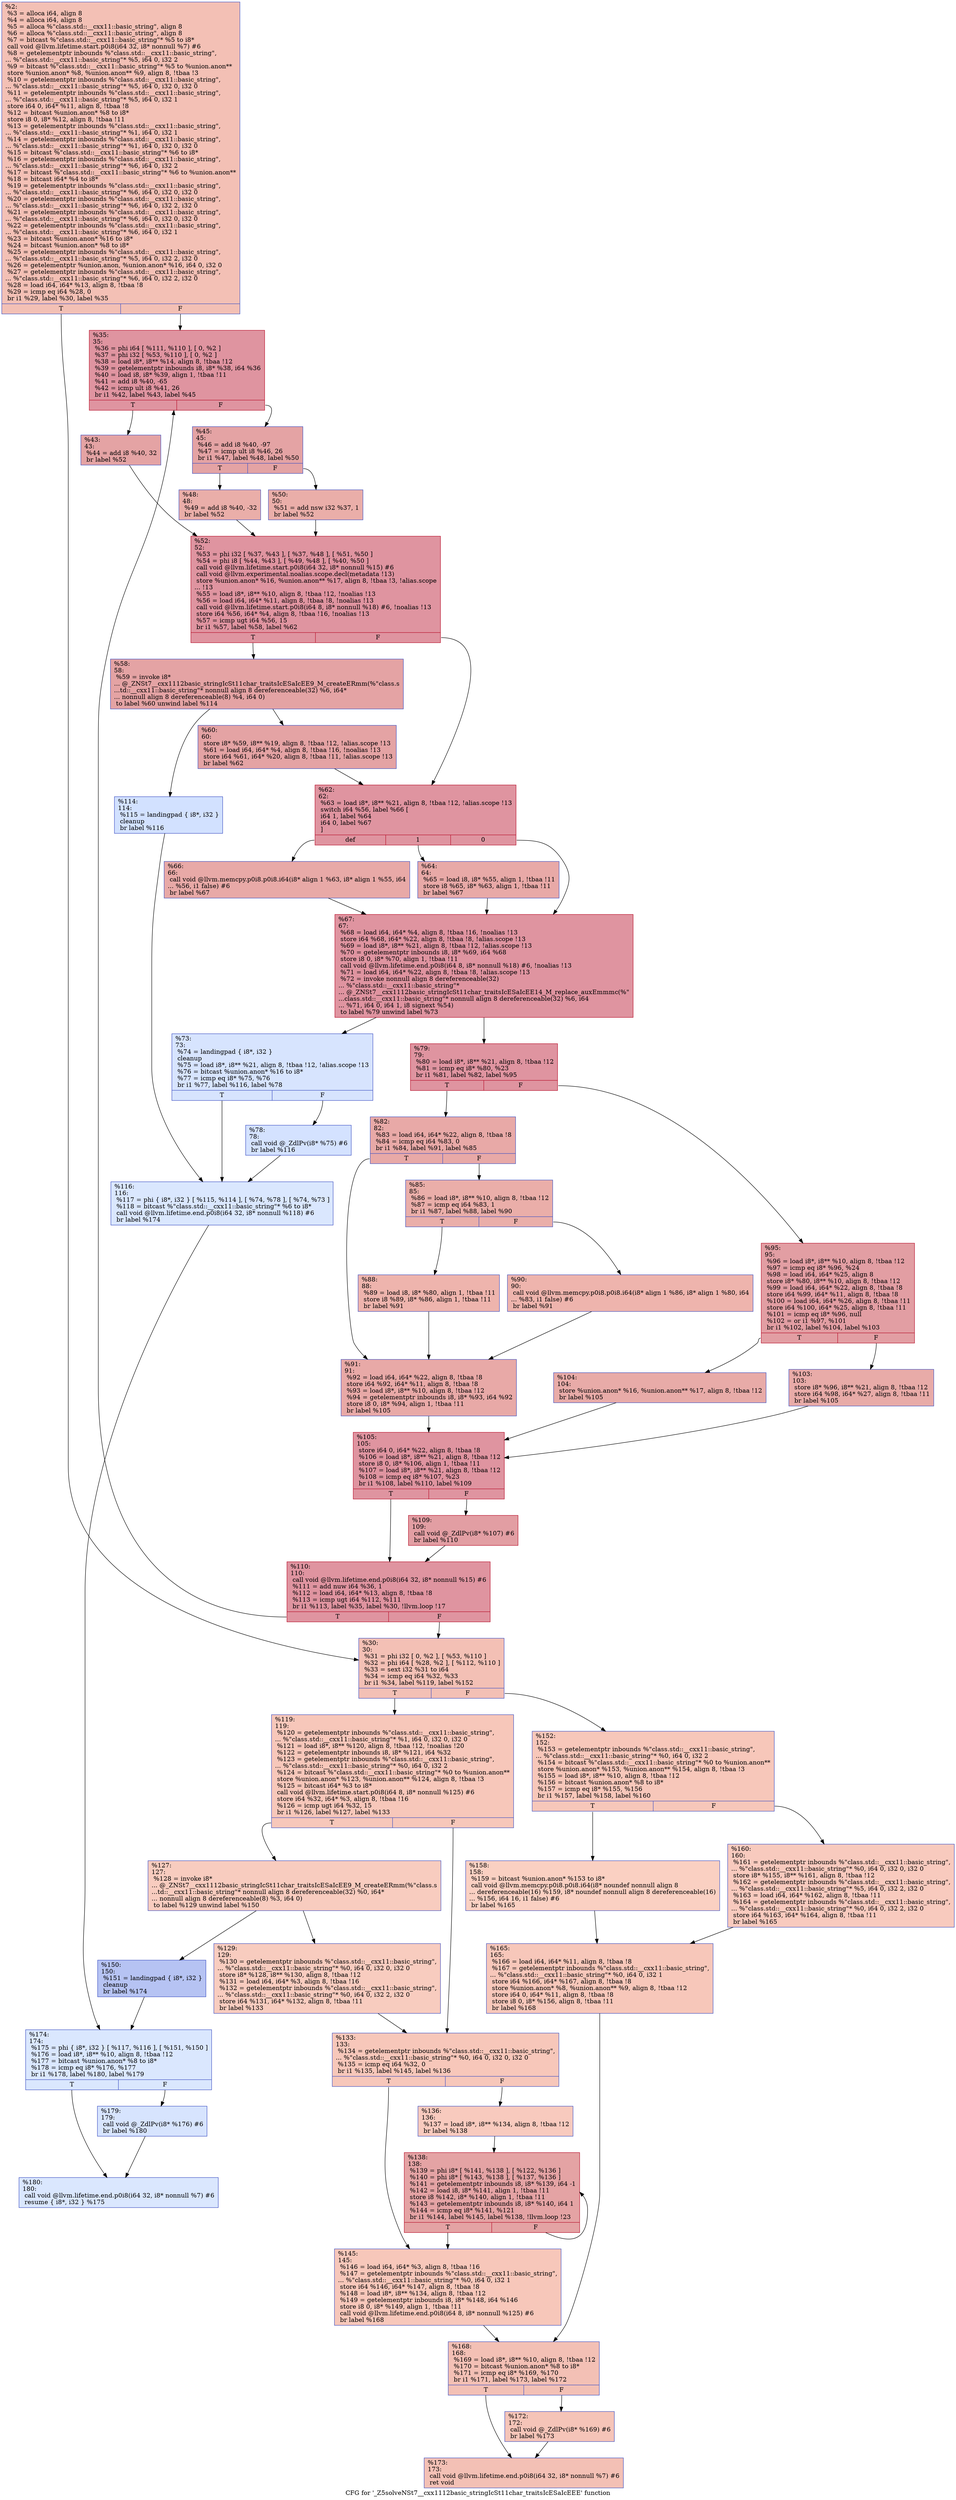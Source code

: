 digraph "CFG for '_Z5solveNSt7__cxx1112basic_stringIcSt11char_traitsIcESaIcEEE' function" {
	label="CFG for '_Z5solveNSt7__cxx1112basic_stringIcSt11char_traitsIcESaIcEEE' function";

	Node0x55c917c870a0 [shape=record,color="#3d50c3ff", style=filled, fillcolor="#e5705870",label="{%2:\l  %3 = alloca i64, align 8\l  %4 = alloca i64, align 8\l  %5 = alloca %\"class.std::__cxx11::basic_string\", align 8\l  %6 = alloca %\"class.std::__cxx11::basic_string\", align 8\l  %7 = bitcast %\"class.std::__cxx11::basic_string\"* %5 to i8*\l  call void @llvm.lifetime.start.p0i8(i64 32, i8* nonnull %7) #6\l  %8 = getelementptr inbounds %\"class.std::__cxx11::basic_string\",\l... %\"class.std::__cxx11::basic_string\"* %5, i64 0, i32 2\l  %9 = bitcast %\"class.std::__cxx11::basic_string\"* %5 to %union.anon**\l  store %union.anon* %8, %union.anon** %9, align 8, !tbaa !3\l  %10 = getelementptr inbounds %\"class.std::__cxx11::basic_string\",\l... %\"class.std::__cxx11::basic_string\"* %5, i64 0, i32 0, i32 0\l  %11 = getelementptr inbounds %\"class.std::__cxx11::basic_string\",\l... %\"class.std::__cxx11::basic_string\"* %5, i64 0, i32 1\l  store i64 0, i64* %11, align 8, !tbaa !8\l  %12 = bitcast %union.anon* %8 to i8*\l  store i8 0, i8* %12, align 8, !tbaa !11\l  %13 = getelementptr inbounds %\"class.std::__cxx11::basic_string\",\l... %\"class.std::__cxx11::basic_string\"* %1, i64 0, i32 1\l  %14 = getelementptr inbounds %\"class.std::__cxx11::basic_string\",\l... %\"class.std::__cxx11::basic_string\"* %1, i64 0, i32 0, i32 0\l  %15 = bitcast %\"class.std::__cxx11::basic_string\"* %6 to i8*\l  %16 = getelementptr inbounds %\"class.std::__cxx11::basic_string\",\l... %\"class.std::__cxx11::basic_string\"* %6, i64 0, i32 2\l  %17 = bitcast %\"class.std::__cxx11::basic_string\"* %6 to %union.anon**\l  %18 = bitcast i64* %4 to i8*\l  %19 = getelementptr inbounds %\"class.std::__cxx11::basic_string\",\l... %\"class.std::__cxx11::basic_string\"* %6, i64 0, i32 0, i32 0\l  %20 = getelementptr inbounds %\"class.std::__cxx11::basic_string\",\l... %\"class.std::__cxx11::basic_string\"* %6, i64 0, i32 2, i32 0\l  %21 = getelementptr inbounds %\"class.std::__cxx11::basic_string\",\l... %\"class.std::__cxx11::basic_string\"* %6, i64 0, i32 0, i32 0\l  %22 = getelementptr inbounds %\"class.std::__cxx11::basic_string\",\l... %\"class.std::__cxx11::basic_string\"* %6, i64 0, i32 1\l  %23 = bitcast %union.anon* %16 to i8*\l  %24 = bitcast %union.anon* %8 to i8*\l  %25 = getelementptr inbounds %\"class.std::__cxx11::basic_string\",\l... %\"class.std::__cxx11::basic_string\"* %5, i64 0, i32 2, i32 0\l  %26 = getelementptr %union.anon, %union.anon* %16, i64 0, i32 0\l  %27 = getelementptr inbounds %\"class.std::__cxx11::basic_string\",\l... %\"class.std::__cxx11::basic_string\"* %6, i64 0, i32 2, i32 0\l  %28 = load i64, i64* %13, align 8, !tbaa !8\l  %29 = icmp eq i64 %28, 0\l  br i1 %29, label %30, label %35\l|{<s0>T|<s1>F}}"];
	Node0x55c917c870a0:s0 -> Node0x55c917c88770;
	Node0x55c917c870a0:s1 -> Node0x55c917c8acb0;
	Node0x55c917c88770 [shape=record,color="#3d50c3ff", style=filled, fillcolor="#e5705870",label="{%30:\l30:                                               \l  %31 = phi i32 [ 0, %2 ], [ %53, %110 ]\l  %32 = phi i64 [ %28, %2 ], [ %112, %110 ]\l  %33 = sext i32 %31 to i64\l  %34 = icmp eq i64 %32, %33\l  br i1 %34, label %119, label %152\l|{<s0>T|<s1>F}}"];
	Node0x55c917c88770:s0 -> Node0x55c917c8b390;
	Node0x55c917c88770:s1 -> Node0x55c917c8b420;
	Node0x55c917c8acb0 [shape=record,color="#b70d28ff", style=filled, fillcolor="#b70d2870",label="{%35:\l35:                                               \l  %36 = phi i64 [ %111, %110 ], [ 0, %2 ]\l  %37 = phi i32 [ %53, %110 ], [ 0, %2 ]\l  %38 = load i8*, i8** %14, align 8, !tbaa !12\l  %39 = getelementptr inbounds i8, i8* %38, i64 %36\l  %40 = load i8, i8* %39, align 1, !tbaa !11\l  %41 = add i8 %40, -65\l  %42 = icmp ult i8 %41, 26\l  br i1 %42, label %43, label %45\l|{<s0>T|<s1>F}}"];
	Node0x55c917c8acb0:s0 -> Node0x55c917c8c120;
	Node0x55c917c8acb0:s1 -> Node0x55c917c8c1b0;
	Node0x55c917c8c120 [shape=record,color="#3d50c3ff", style=filled, fillcolor="#c32e3170",label="{%43:\l43:                                               \l  %44 = add i8 %40, 32\l  br label %52\l}"];
	Node0x55c917c8c120 -> Node0x55c917c8c3b0;
	Node0x55c917c8c1b0 [shape=record,color="#3d50c3ff", style=filled, fillcolor="#c32e3170",label="{%45:\l45:                                               \l  %46 = add i8 %40, -97\l  %47 = icmp ult i8 %46, 26\l  br i1 %47, label %48, label %50\l|{<s0>T|<s1>F}}"];
	Node0x55c917c8c1b0:s0 -> Node0x55c917c8c5c0;
	Node0x55c917c8c1b0:s1 -> Node0x55c917c8c610;
	Node0x55c917c8c5c0 [shape=record,color="#3d50c3ff", style=filled, fillcolor="#d0473d70",label="{%48:\l48:                                               \l  %49 = add i8 %40, -32\l  br label %52\l}"];
	Node0x55c917c8c5c0 -> Node0x55c917c8c3b0;
	Node0x55c917c8c610 [shape=record,color="#3d50c3ff", style=filled, fillcolor="#d0473d70",label="{%50:\l50:                                               \l  %51 = add nsw i32 %37, 1\l  br label %52\l}"];
	Node0x55c917c8c610 -> Node0x55c917c8c3b0;
	Node0x55c917c8c3b0 [shape=record,color="#b70d28ff", style=filled, fillcolor="#b70d2870",label="{%52:\l52:                                               \l  %53 = phi i32 [ %37, %43 ], [ %37, %48 ], [ %51, %50 ]\l  %54 = phi i8 [ %44, %43 ], [ %49, %48 ], [ %40, %50 ]\l  call void @llvm.lifetime.start.p0i8(i64 32, i8* nonnull %15) #6\l  call void @llvm.experimental.noalias.scope.decl(metadata !13)\l  store %union.anon* %16, %union.anon** %17, align 8, !tbaa !3, !alias.scope\l... !13\l  %55 = load i8*, i8** %10, align 8, !tbaa !12, !noalias !13\l  %56 = load i64, i64* %11, align 8, !tbaa !8, !noalias !13\l  call void @llvm.lifetime.start.p0i8(i64 8, i8* nonnull %18) #6, !noalias !13\l  store i64 %56, i64* %4, align 8, !tbaa !16, !noalias !13\l  %57 = icmp ugt i64 %56, 15\l  br i1 %57, label %58, label %62\l|{<s0>T|<s1>F}}"];
	Node0x55c917c8c3b0:s0 -> Node0x55c917c8eb80;
	Node0x55c917c8c3b0:s1 -> Node0x55c917c8ec10;
	Node0x55c917c8eb80 [shape=record,color="#3d50c3ff", style=filled, fillcolor="#c32e3170",label="{%58:\l58:                                               \l  %59 = invoke i8*\l... @_ZNSt7__cxx1112basic_stringIcSt11char_traitsIcESaIcEE9_M_createERmm(%\"class.s\l...td::__cxx11::basic_string\"* nonnull align 8 dereferenceable(32) %6, i64*\l... nonnull align 8 dereferenceable(8) %4, i64 0)\l          to label %60 unwind label %114\l}"];
	Node0x55c917c8eb80 -> Node0x55c917c8ee40;
	Node0x55c917c8eb80 -> Node0x55c917c8ee90;
	Node0x55c917c8ee40 [shape=record,color="#3d50c3ff", style=filled, fillcolor="#c32e3170",label="{%60:\l60:                                               \l  store i8* %59, i8** %19, align 8, !tbaa !12, !alias.scope !13\l  %61 = load i64, i64* %4, align 8, !tbaa !16, !noalias !13\l  store i64 %61, i64* %20, align 8, !tbaa !11, !alias.scope !13\l  br label %62\l}"];
	Node0x55c917c8ee40 -> Node0x55c917c8ec10;
	Node0x55c917c8ec10 [shape=record,color="#b70d28ff", style=filled, fillcolor="#b70d2870",label="{%62:\l62:                                               \l  %63 = load i8*, i8** %21, align 8, !tbaa !12, !alias.scope !13\l  switch i64 %56, label %66 [\l    i64 1, label %64\l    i64 0, label %67\l  ]\l|{<s0>def|<s1>1|<s2>0}}"];
	Node0x55c917c8ec10:s0 -> Node0x55c917c8ed50;
	Node0x55c917c8ec10:s1 -> Node0x55c917c8fb60;
	Node0x55c917c8ec10:s2 -> Node0x55c917c8fbf0;
	Node0x55c917c8fb60 [shape=record,color="#3d50c3ff", style=filled, fillcolor="#ca3b3770",label="{%64:\l64:                                               \l  %65 = load i8, i8* %55, align 1, !tbaa !11\l  store i8 %65, i8* %63, align 1, !tbaa !11\l  br label %67\l}"];
	Node0x55c917c8fb60 -> Node0x55c917c8fbf0;
	Node0x55c917c8ed50 [shape=record,color="#3d50c3ff", style=filled, fillcolor="#ca3b3770",label="{%66:\l66:                                               \l  call void @llvm.memcpy.p0i8.p0i8.i64(i8* align 1 %63, i8* align 1 %55, i64\l... %56, i1 false) #6\l  br label %67\l}"];
	Node0x55c917c8ed50 -> Node0x55c917c8fbf0;
	Node0x55c917c8fbf0 [shape=record,color="#b70d28ff", style=filled, fillcolor="#b70d2870",label="{%67:\l67:                                               \l  %68 = load i64, i64* %4, align 8, !tbaa !16, !noalias !13\l  store i64 %68, i64* %22, align 8, !tbaa !8, !alias.scope !13\l  %69 = load i8*, i8** %21, align 8, !tbaa !12, !alias.scope !13\l  %70 = getelementptr inbounds i8, i8* %69, i64 %68\l  store i8 0, i8* %70, align 1, !tbaa !11\l  call void @llvm.lifetime.end.p0i8(i64 8, i8* nonnull %18) #6, !noalias !13\l  %71 = load i64, i64* %22, align 8, !tbaa !8, !alias.scope !13\l  %72 = invoke nonnull align 8 dereferenceable(32)\l... %\"class.std::__cxx11::basic_string\"*\l... @_ZNSt7__cxx1112basic_stringIcSt11char_traitsIcESaIcEE14_M_replace_auxEmmmc(%\"\l...class.std::__cxx11::basic_string\"* nonnull align 8 dereferenceable(32) %6, i64\l... %71, i64 0, i64 1, i8 signext %54)\l          to label %79 unwind label %73\l}"];
	Node0x55c917c8fbf0 -> Node0x55c917c90d30;
	Node0x55c917c8fbf0 -> Node0x55c917c90dc0;
	Node0x55c917c90dc0 [shape=record,color="#3d50c3ff", style=filled, fillcolor="#a5c3fe70",label="{%73:\l73:                                               \l  %74 = landingpad \{ i8*, i32 \}\l          cleanup\l  %75 = load i8*, i8** %21, align 8, !tbaa !12, !alias.scope !13\l  %76 = bitcast %union.anon* %16 to i8*\l  %77 = icmp eq i8* %75, %76\l  br i1 %77, label %116, label %78\l|{<s0>T|<s1>F}}"];
	Node0x55c917c90dc0:s0 -> Node0x55c917c91330;
	Node0x55c917c90dc0:s1 -> Node0x55c917c913c0;
	Node0x55c917c913c0 [shape=record,color="#3d50c3ff", style=filled, fillcolor="#9ebeff70",label="{%78:\l78:                                               \l  call void @_ZdlPv(i8* %75) #6\l  br label %116\l}"];
	Node0x55c917c913c0 -> Node0x55c917c91330;
	Node0x55c917c90d30 [shape=record,color="#b70d28ff", style=filled, fillcolor="#b70d2870",label="{%79:\l79:                                               \l  %80 = load i8*, i8** %21, align 8, !tbaa !12\l  %81 = icmp eq i8* %80, %23\l  br i1 %81, label %82, label %95\l|{<s0>T|<s1>F}}"];
	Node0x55c917c90d30:s0 -> Node0x55c917c91840;
	Node0x55c917c90d30:s1 -> Node0x55c917c91890;
	Node0x55c917c91840 [shape=record,color="#3d50c3ff", style=filled, fillcolor="#ca3b3770",label="{%82:\l82:                                               \l  %83 = load i64, i64* %22, align 8, !tbaa !8\l  %84 = icmp eq i64 %83, 0\l  br i1 %84, label %91, label %85\l|{<s0>T|<s1>F}}"];
	Node0x55c917c91840:s0 -> Node0x55c917c91a90;
	Node0x55c917c91840:s1 -> Node0x55c917c91ae0;
	Node0x55c917c91ae0 [shape=record,color="#3d50c3ff", style=filled, fillcolor="#d0473d70",label="{%85:\l85:                                               \l  %86 = load i8*, i8** %10, align 8, !tbaa !12\l  %87 = icmp eq i64 %83, 1\l  br i1 %87, label %88, label %90\l|{<s0>T|<s1>F}}"];
	Node0x55c917c91ae0:s0 -> Node0x55c917c91d20;
	Node0x55c917c91ae0:s1 -> Node0x55c917c91d70;
	Node0x55c917c91d20 [shape=record,color="#3d50c3ff", style=filled, fillcolor="#d8564670",label="{%88:\l88:                                               \l  %89 = load i8, i8* %80, align 1, !tbaa !11\l  store i8 %89, i8* %86, align 1, !tbaa !11\l  br label %91\l}"];
	Node0x55c917c91d20 -> Node0x55c917c91a90;
	Node0x55c917c91d70 [shape=record,color="#3d50c3ff", style=filled, fillcolor="#d8564670",label="{%90:\l90:                                               \l  call void @llvm.memcpy.p0i8.p0i8.i64(i8* align 1 %86, i8* align 1 %80, i64\l... %83, i1 false) #6\l  br label %91\l}"];
	Node0x55c917c91d70 -> Node0x55c917c91a90;
	Node0x55c917c91a90 [shape=record,color="#3d50c3ff", style=filled, fillcolor="#ca3b3770",label="{%91:\l91:                                               \l  %92 = load i64, i64* %22, align 8, !tbaa !8\l  store i64 %92, i64* %11, align 8, !tbaa !8\l  %93 = load i8*, i8** %10, align 8, !tbaa !12\l  %94 = getelementptr inbounds i8, i8* %93, i64 %92\l  store i8 0, i8* %94, align 1, !tbaa !11\l  br label %105\l}"];
	Node0x55c917c91a90 -> Node0x55c917c92520;
	Node0x55c917c91890 [shape=record,color="#b70d28ff", style=filled, fillcolor="#be242e70",label="{%95:\l95:                                               \l  %96 = load i8*, i8** %10, align 8, !tbaa !12\l  %97 = icmp eq i8* %96, %24\l  %98 = load i64, i64* %25, align 8\l  store i8* %80, i8** %10, align 8, !tbaa !12\l  %99 = load i64, i64* %22, align 8, !tbaa !8\l  store i64 %99, i64* %11, align 8, !tbaa !8\l  %100 = load i64, i64* %26, align 8, !tbaa !11\l  store i64 %100, i64* %25, align 8, !tbaa !11\l  %101 = icmp eq i8* %96, null\l  %102 = or i1 %97, %101\l  br i1 %102, label %104, label %103\l|{<s0>T|<s1>F}}"];
	Node0x55c917c91890:s0 -> Node0x55c917c92b00;
	Node0x55c917c91890:s1 -> Node0x55c917c92b50;
	Node0x55c917c92b50 [shape=record,color="#3d50c3ff", style=filled, fillcolor="#cc403a70",label="{%103:\l103:                                              \l  store i8* %96, i8** %21, align 8, !tbaa !12\l  store i64 %98, i64* %27, align 8, !tbaa !11\l  br label %105\l}"];
	Node0x55c917c92b50 -> Node0x55c917c92520;
	Node0x55c917c92b00 [shape=record,color="#3d50c3ff", style=filled, fillcolor="#cc403a70",label="{%104:\l104:                                              \l  store %union.anon* %16, %union.anon** %17, align 8, !tbaa !12\l  br label %105\l}"];
	Node0x55c917c92b00 -> Node0x55c917c92520;
	Node0x55c917c92520 [shape=record,color="#b70d28ff", style=filled, fillcolor="#b70d2870",label="{%105:\l105:                                              \l  store i64 0, i64* %22, align 8, !tbaa !8\l  %106 = load i8*, i8** %21, align 8, !tbaa !12\l  store i8 0, i8* %106, align 1, !tbaa !11\l  %107 = load i8*, i8** %21, align 8, !tbaa !12\l  %108 = icmp eq i8* %107, %23\l  br i1 %108, label %110, label %109\l|{<s0>T|<s1>F}}"];
	Node0x55c917c92520:s0 -> Node0x55c917c8ae20;
	Node0x55c917c92520:s1 -> Node0x55c917c93170;
	Node0x55c917c93170 [shape=record,color="#b70d28ff", style=filled, fillcolor="#be242e70",label="{%109:\l109:                                              \l  call void @_ZdlPv(i8* %107) #6\l  br label %110\l}"];
	Node0x55c917c93170 -> Node0x55c917c8ae20;
	Node0x55c917c8ae20 [shape=record,color="#b70d28ff", style=filled, fillcolor="#b70d2870",label="{%110:\l110:                                              \l  call void @llvm.lifetime.end.p0i8(i64 32, i8* nonnull %15) #6\l  %111 = add nuw i64 %36, 1\l  %112 = load i64, i64* %13, align 8, !tbaa !8\l  %113 = icmp ugt i64 %112, %111\l  br i1 %113, label %35, label %30, !llvm.loop !17\l|{<s0>T|<s1>F}}"];
	Node0x55c917c8ae20:s0 -> Node0x55c917c8acb0;
	Node0x55c917c8ae20:s1 -> Node0x55c917c88770;
	Node0x55c917c8ee90 [shape=record,color="#3d50c3ff", style=filled, fillcolor="#9abbff70",label="{%114:\l114:                                              \l  %115 = landingpad \{ i8*, i32 \}\l          cleanup\l  br label %116\l}"];
	Node0x55c917c8ee90 -> Node0x55c917c91330;
	Node0x55c917c91330 [shape=record,color="#3d50c3ff", style=filled, fillcolor="#abc8fd70",label="{%116:\l116:                                              \l  %117 = phi \{ i8*, i32 \} [ %115, %114 ], [ %74, %78 ], [ %74, %73 ]\l  %118 = bitcast %\"class.std::__cxx11::basic_string\"* %6 to i8*\l  call void @llvm.lifetime.end.p0i8(i64 32, i8* nonnull %118) #6\l  br label %174\l}"];
	Node0x55c917c91330 -> Node0x55c917c892b0;
	Node0x55c917c8b390 [shape=record,color="#3d50c3ff", style=filled, fillcolor="#ec7f6370",label="{%119:\l119:                                              \l  %120 = getelementptr inbounds %\"class.std::__cxx11::basic_string\",\l... %\"class.std::__cxx11::basic_string\"* %1, i64 0, i32 0, i32 0\l  %121 = load i8*, i8** %120, align 8, !tbaa !12, !noalias !20\l  %122 = getelementptr inbounds i8, i8* %121, i64 %32\l  %123 = getelementptr inbounds %\"class.std::__cxx11::basic_string\",\l... %\"class.std::__cxx11::basic_string\"* %0, i64 0, i32 2\l  %124 = bitcast %\"class.std::__cxx11::basic_string\"* %0 to %union.anon**\l  store %union.anon* %123, %union.anon** %124, align 8, !tbaa !3\l  %125 = bitcast i64* %3 to i8*\l  call void @llvm.lifetime.start.p0i8(i64 8, i8* nonnull %125) #6\l  store i64 %32, i64* %3, align 8, !tbaa !16\l  %126 = icmp ugt i64 %32, 15\l  br i1 %126, label %127, label %133\l|{<s0>T|<s1>F}}"];
	Node0x55c917c8b390:s0 -> Node0x55c917c94d80;
	Node0x55c917c8b390:s1 -> Node0x55c917c94dd0;
	Node0x55c917c94d80 [shape=record,color="#3d50c3ff", style=filled, fillcolor="#f08b6e70",label="{%127:\l127:                                              \l  %128 = invoke i8*\l... @_ZNSt7__cxx1112basic_stringIcSt11char_traitsIcESaIcEE9_M_createERmm(%\"class.s\l...td::__cxx11::basic_string\"* nonnull align 8 dereferenceable(32) %0, i64*\l... nonnull align 8 dereferenceable(8) %3, i64 0)\l          to label %129 unwind label %150\l}"];
	Node0x55c917c94d80 -> Node0x55c917c94f20;
	Node0x55c917c94d80 -> Node0x55c917c94f70;
	Node0x55c917c94f20 [shape=record,color="#3d50c3ff", style=filled, fillcolor="#f08b6e70",label="{%129:\l129:                                              \l  %130 = getelementptr inbounds %\"class.std::__cxx11::basic_string\",\l... %\"class.std::__cxx11::basic_string\"* %0, i64 0, i32 0, i32 0\l  store i8* %128, i8** %130, align 8, !tbaa !12\l  %131 = load i64, i64* %3, align 8, !tbaa !16\l  %132 = getelementptr inbounds %\"class.std::__cxx11::basic_string\",\l... %\"class.std::__cxx11::basic_string\"* %0, i64 0, i32 2, i32 0\l  store i64 %131, i64* %132, align 8, !tbaa !11\l  br label %133\l}"];
	Node0x55c917c94f20 -> Node0x55c917c94dd0;
	Node0x55c917c94dd0 [shape=record,color="#3d50c3ff", style=filled, fillcolor="#ec7f6370",label="{%133:\l133:                                              \l  %134 = getelementptr inbounds %\"class.std::__cxx11::basic_string\",\l... %\"class.std::__cxx11::basic_string\"* %0, i64 0, i32 0, i32 0\l  %135 = icmp eq i64 %32, 0\l  br i1 %135, label %145, label %136\l|{<s0>T|<s1>F}}"];
	Node0x55c917c94dd0:s0 -> Node0x55c917c94ed0;
	Node0x55c917c94dd0:s1 -> Node0x55c917c95e70;
	Node0x55c917c95e70 [shape=record,color="#3d50c3ff", style=filled, fillcolor="#ef886b70",label="{%136:\l136:                                              \l  %137 = load i8*, i8** %134, align 8, !tbaa !12\l  br label %138\l}"];
	Node0x55c917c95e70 -> Node0x55c917c95fe0;
	Node0x55c917c95fe0 [shape=record,color="#b70d28ff", style=filled, fillcolor="#c32e3170",label="{%138:\l138:                                              \l  %139 = phi i8* [ %141, %138 ], [ %122, %136 ]\l  %140 = phi i8* [ %143, %138 ], [ %137, %136 ]\l  %141 = getelementptr inbounds i8, i8* %139, i64 -1\l  %142 = load i8, i8* %141, align 1, !tbaa !11\l  store i8 %142, i8* %140, align 1, !tbaa !11\l  %143 = getelementptr inbounds i8, i8* %140, i64 1\l  %144 = icmp eq i8* %141, %121\l  br i1 %144, label %145, label %138, !llvm.loop !23\l|{<s0>T|<s1>F}}"];
	Node0x55c917c95fe0:s0 -> Node0x55c917c94ed0;
	Node0x55c917c95fe0:s1 -> Node0x55c917c95fe0;
	Node0x55c917c94ed0 [shape=record,color="#3d50c3ff", style=filled, fillcolor="#ec7f6370",label="{%145:\l145:                                              \l  %146 = load i64, i64* %3, align 8, !tbaa !16\l  %147 = getelementptr inbounds %\"class.std::__cxx11::basic_string\",\l... %\"class.std::__cxx11::basic_string\"* %0, i64 0, i32 1\l  store i64 %146, i64* %147, align 8, !tbaa !8\l  %148 = load i8*, i8** %134, align 8, !tbaa !12\l  %149 = getelementptr inbounds i8, i8* %148, i64 %146\l  store i8 0, i8* %149, align 1, !tbaa !11\l  call void @llvm.lifetime.end.p0i8(i64 8, i8* nonnull %125) #6\l  br label %168\l}"];
	Node0x55c917c94ed0 -> Node0x55c917c96a70;
	Node0x55c917c94f70 [shape=record,color="#3d50c3ff", style=filled, fillcolor="#5977e370",label="{%150:\l150:                                              \l  %151 = landingpad \{ i8*, i32 \}\l          cleanup\l  br label %174\l}"];
	Node0x55c917c94f70 -> Node0x55c917c892b0;
	Node0x55c917c8b420 [shape=record,color="#3d50c3ff", style=filled, fillcolor="#ec7f6370",label="{%152:\l152:                                              \l  %153 = getelementptr inbounds %\"class.std::__cxx11::basic_string\",\l... %\"class.std::__cxx11::basic_string\"* %0, i64 0, i32 2\l  %154 = bitcast %\"class.std::__cxx11::basic_string\"* %0 to %union.anon**\l  store %union.anon* %153, %union.anon** %154, align 8, !tbaa !3\l  %155 = load i8*, i8** %10, align 8, !tbaa !12\l  %156 = bitcast %union.anon* %8 to i8*\l  %157 = icmp eq i8* %155, %156\l  br i1 %157, label %158, label %160\l|{<s0>T|<s1>F}}"];
	Node0x55c917c8b420:s0 -> Node0x55c917c96f20;
	Node0x55c917c8b420:s1 -> Node0x55c917c96f70;
	Node0x55c917c96f20 [shape=record,color="#3d50c3ff", style=filled, fillcolor="#f3947570",label="{%158:\l158:                                              \l  %159 = bitcast %union.anon* %153 to i8*\l  call void @llvm.memcpy.p0i8.p0i8.i64(i8* noundef nonnull align 8\l... dereferenceable(16) %159, i8* noundef nonnull align 8 dereferenceable(16)\l... %156, i64 16, i1 false) #6\l  br label %165\l}"];
	Node0x55c917c96f20 -> Node0x55c917c972d0;
	Node0x55c917c96f70 [shape=record,color="#3d50c3ff", style=filled, fillcolor="#ef886b70",label="{%160:\l160:                                              \l  %161 = getelementptr inbounds %\"class.std::__cxx11::basic_string\",\l... %\"class.std::__cxx11::basic_string\"* %0, i64 0, i32 0, i32 0\l  store i8* %155, i8** %161, align 8, !tbaa !12\l  %162 = getelementptr inbounds %\"class.std::__cxx11::basic_string\",\l... %\"class.std::__cxx11::basic_string\"* %5, i64 0, i32 2, i32 0\l  %163 = load i64, i64* %162, align 8, !tbaa !11\l  %164 = getelementptr inbounds %\"class.std::__cxx11::basic_string\",\l... %\"class.std::__cxx11::basic_string\"* %0, i64 0, i32 2, i32 0\l  store i64 %163, i64* %164, align 8, !tbaa !11\l  br label %165\l}"];
	Node0x55c917c96f70 -> Node0x55c917c972d0;
	Node0x55c917c972d0 [shape=record,color="#3d50c3ff", style=filled, fillcolor="#ec7f6370",label="{%165:\l165:                                              \l  %166 = load i64, i64* %11, align 8, !tbaa !8\l  %167 = getelementptr inbounds %\"class.std::__cxx11::basic_string\",\l... %\"class.std::__cxx11::basic_string\"* %0, i64 0, i32 1\l  store i64 %166, i64* %167, align 8, !tbaa !8\l  store %union.anon* %8, %union.anon** %9, align 8, !tbaa !12\l  store i64 0, i64* %11, align 8, !tbaa !8\l  store i8 0, i8* %156, align 8, !tbaa !11\l  br label %168\l}"];
	Node0x55c917c972d0 -> Node0x55c917c96a70;
	Node0x55c917c96a70 [shape=record,color="#3d50c3ff", style=filled, fillcolor="#e5705870",label="{%168:\l168:                                              \l  %169 = load i8*, i8** %10, align 8, !tbaa !12\l  %170 = bitcast %union.anon* %8 to i8*\l  %171 = icmp eq i8* %169, %170\l  br i1 %171, label %173, label %172\l|{<s0>T|<s1>F}}"];
	Node0x55c917c96a70:s0 -> Node0x55c917c97d80;
	Node0x55c917c96a70:s1 -> Node0x55c917c97dd0;
	Node0x55c917c97dd0 [shape=record,color="#3d50c3ff", style=filled, fillcolor="#e97a5f70",label="{%172:\l172:                                              \l  call void @_ZdlPv(i8* %169) #6\l  br label %173\l}"];
	Node0x55c917c97dd0 -> Node0x55c917c97d80;
	Node0x55c917c97d80 [shape=record,color="#3d50c3ff", style=filled, fillcolor="#e5705870",label="{%173:\l173:                                              \l  call void @llvm.lifetime.end.p0i8(i64 32, i8* nonnull %7) #6\l  ret void\l}"];
	Node0x55c917c892b0 [shape=record,color="#3d50c3ff", style=filled, fillcolor="#abc8fd70",label="{%174:\l174:                                              \l  %175 = phi \{ i8*, i32 \} [ %117, %116 ], [ %151, %150 ]\l  %176 = load i8*, i8** %10, align 8, !tbaa !12\l  %177 = bitcast %union.anon* %8 to i8*\l  %178 = icmp eq i8* %176, %177\l  br i1 %178, label %180, label %179\l|{<s0>T|<s1>F}}"];
	Node0x55c917c892b0:s0 -> Node0x55c917c983f0;
	Node0x55c917c892b0:s1 -> Node0x55c917c98440;
	Node0x55c917c98440 [shape=record,color="#3d50c3ff", style=filled, fillcolor="#a5c3fe70",label="{%179:\l179:                                              \l  call void @_ZdlPv(i8* %176) #6\l  br label %180\l}"];
	Node0x55c917c98440 -> Node0x55c917c983f0;
	Node0x55c917c983f0 [shape=record,color="#3d50c3ff", style=filled, fillcolor="#abc8fd70",label="{%180:\l180:                                              \l  call void @llvm.lifetime.end.p0i8(i64 32, i8* nonnull %7) #6\l  resume \{ i8*, i32 \} %175\l}"];
}
